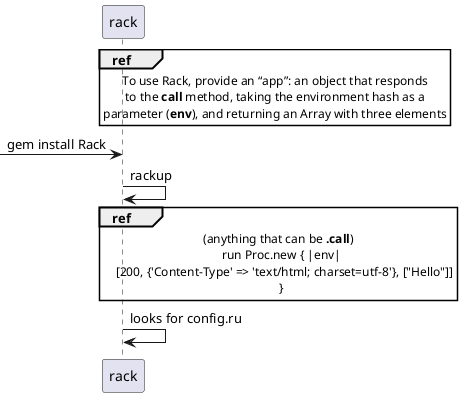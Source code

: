 @startuml Rack
participant rack
ref over rack
To use Rack, provide an “app”: an object that responds
to the **call** method, taking the environment hash as a
parameter (**env**), and returning an Array with three elements
end ref
-> rack: gem install Rack
rack->rack: rackup

ref over rack
(anything that can be **.call**)
  run Proc.new { |env|
    [200, {'Content-Type' => 'text/html; charset=utf-8'}, ["Hello"]]
  }
end ref
rack->rack: looks for config.ru
@enduml

' [Rack 應用程式 - 高見龍] https://railsbook.tw/extra/rack